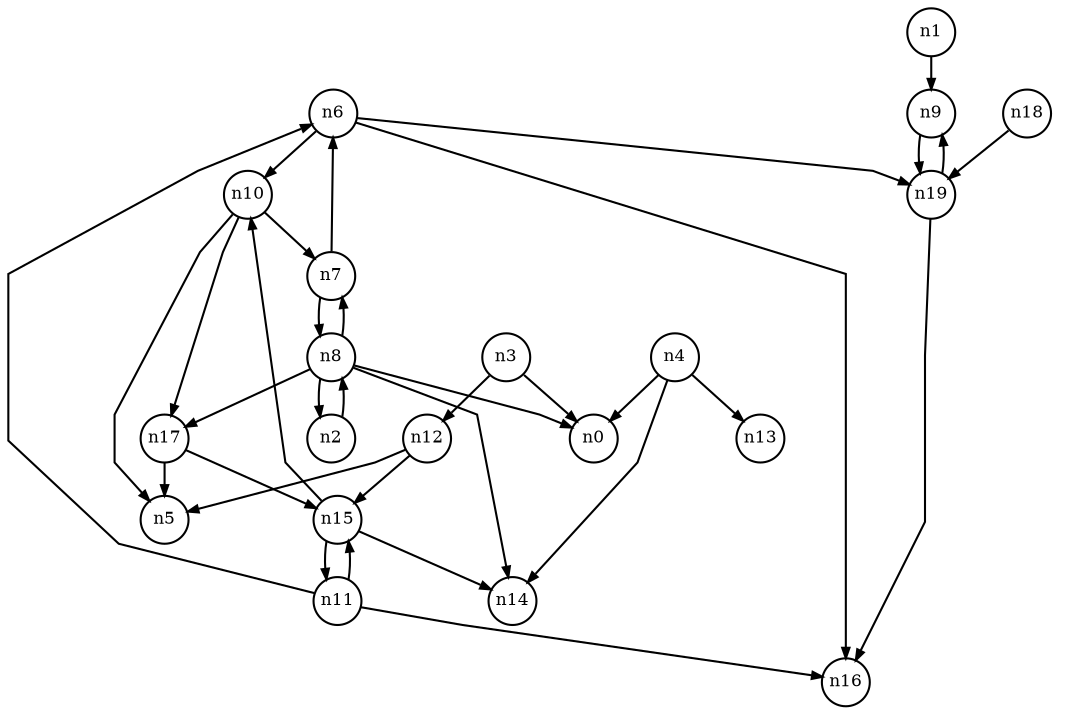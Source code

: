 digraph G{
splines=polyline;
ranksep=0.22;
nodesep=0.22;
nodesize=0.16;
fontsize=8
edge [arrowsize=0.5]
node [fontsize=8 shape=circle width=0.32 fixedsize=shape];

n9 -> n19
n1 -> n9
n3 -> n0
n3 -> n12
n12 -> n5
n12 -> n15
n4 -> n0
n4 -> n13
n4 -> n14
n6 -> n16
n6 -> n19
n6 -> n10
n19 -> n16
n19 -> n9
n7 -> n6
n7 -> n8
n8 -> n0
n8 -> n2
n8 -> n7
n8 -> n14
n8 -> n17
n2 -> n8
n17 -> n5
n17 -> n15
n10 -> n5
n10 -> n7
n10 -> n17
n11 -> n6
n11 -> n15
n11 -> n16
n15 -> n10
n15 -> n14
n15 -> n11
n18 -> n19
}

